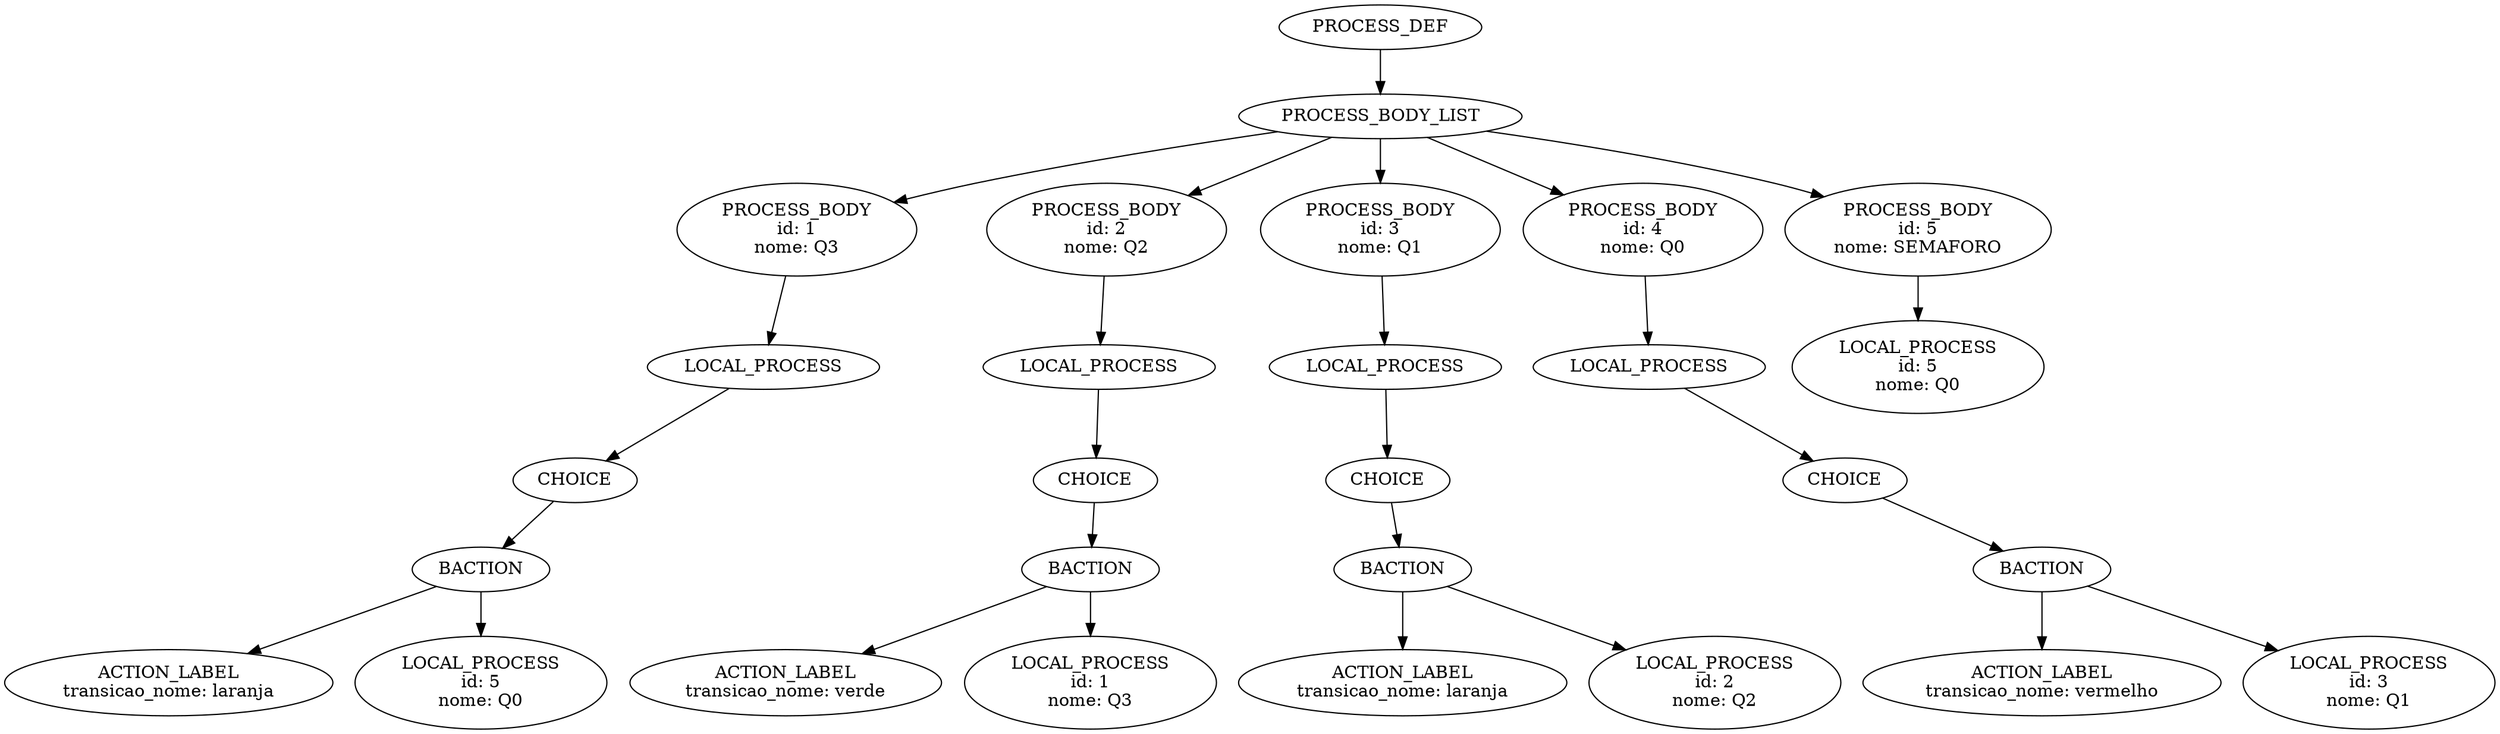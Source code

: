 digraph minijava {N1798317987 [label="ACTION_LABEL\ntransicao_nome: laranja\n"]N2096499324 [label="LOCAL_PROCESS\nid: 5\nnome: Q0\n"]N2099942139 [label="BACTION\n"]N2099942139->N1798317987
N2099942139->N2096499324
N413797243 [label="CHOICE\n"]N413797243->N2099942139
N1138214115 [label="LOCAL_PROCESS\n"]N1138214115->N413797243
N180303329 [label="PROCESS_BODY\nid: 1\nnome: Q3\n"]N180303329->N1138214115
N196515374 [label="ACTION_LABEL\ntransicao_nome: verde\n"]N1047000188 [label="LOCAL_PROCESS\nid: 1\nnome: Q3\n"]N451156198 [label="BACTION\n"]N451156198->N196515374
N451156198->N1047000188
N841814366 [label="CHOICE\n"]N841814366->N451156198
N751782926 [label="LOCAL_PROCESS\n"]N751782926->N841814366
N1569341981 [label="PROCESS_BODY\nid: 2\nnome: Q2\n"]N1569341981->N751782926
N45000138 [label="ACTION_LABEL\ntransicao_nome: laranja\n"]N1658525153 [label="LOCAL_PROCESS\nid: 2\nnome: Q2\n"]N494508411 [label="BACTION\n"]N494508411->N45000138
N494508411->N1658525153
N1290920665 [label="CHOICE\n"]N1290920665->N494508411
N476331014 [label="LOCAL_PROCESS\n"]N476331014->N1290920665
N2023799929 [label="PROCESS_BODY\nid: 3\nnome: Q1\n"]N2023799929->N476331014
N654889919 [label="ACTION_LABEL\ntransicao_nome: vermelho\n"]N533164811 [label="LOCAL_PROCESS\nid: 3\nnome: Q1\n"]N1599203193 [label="BACTION\n"]N1599203193->N654889919
N1599203193->N533164811
N1715214507 [label="CHOICE\n"]N1715214507->N1599203193
N1937225468 [label="LOCAL_PROCESS\n"]N1937225468->N1715214507
N948868509 [label="PROCESS_BODY\nid: 4\nnome: Q0\n"]N948868509->N1937225468
N995714692 [label="LOCAL_PROCESS\nid: 5\nnome: Q0\n"]N1784251020 [label="PROCESS_BODY\nid: 5\nnome: SEMAFORO\n"]N1784251020->N995714692
N445246432 [label="PROCESS_BODY_LIST\n"]N445246432->N180303329
N445246432->N1569341981
N445246432->N2023799929
N445246432->N948868509
N445246432->N1784251020
N1423756476 [label="PROCESS_DEF\n"]N1423756476->N445246432
}